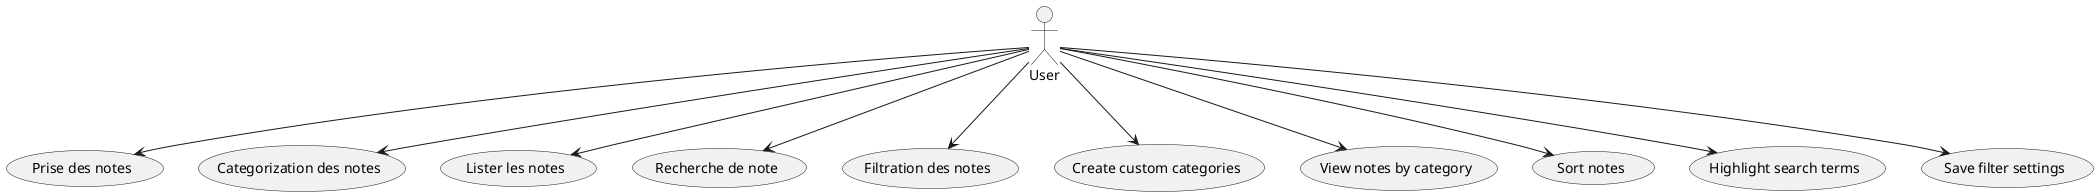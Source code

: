 @startuml

actor User

User --> (Prise des notes)
User --> (Categorization des notes)
User --> (Lister les notes)
User --> (Recherche de note)
User --> (Filtration des notes)
User --> (Create custom categories)
User --> (View notes by category)
User --> (Sort notes)
User --> (Highlight search terms)
User --> (Save filter settings)

@enduml